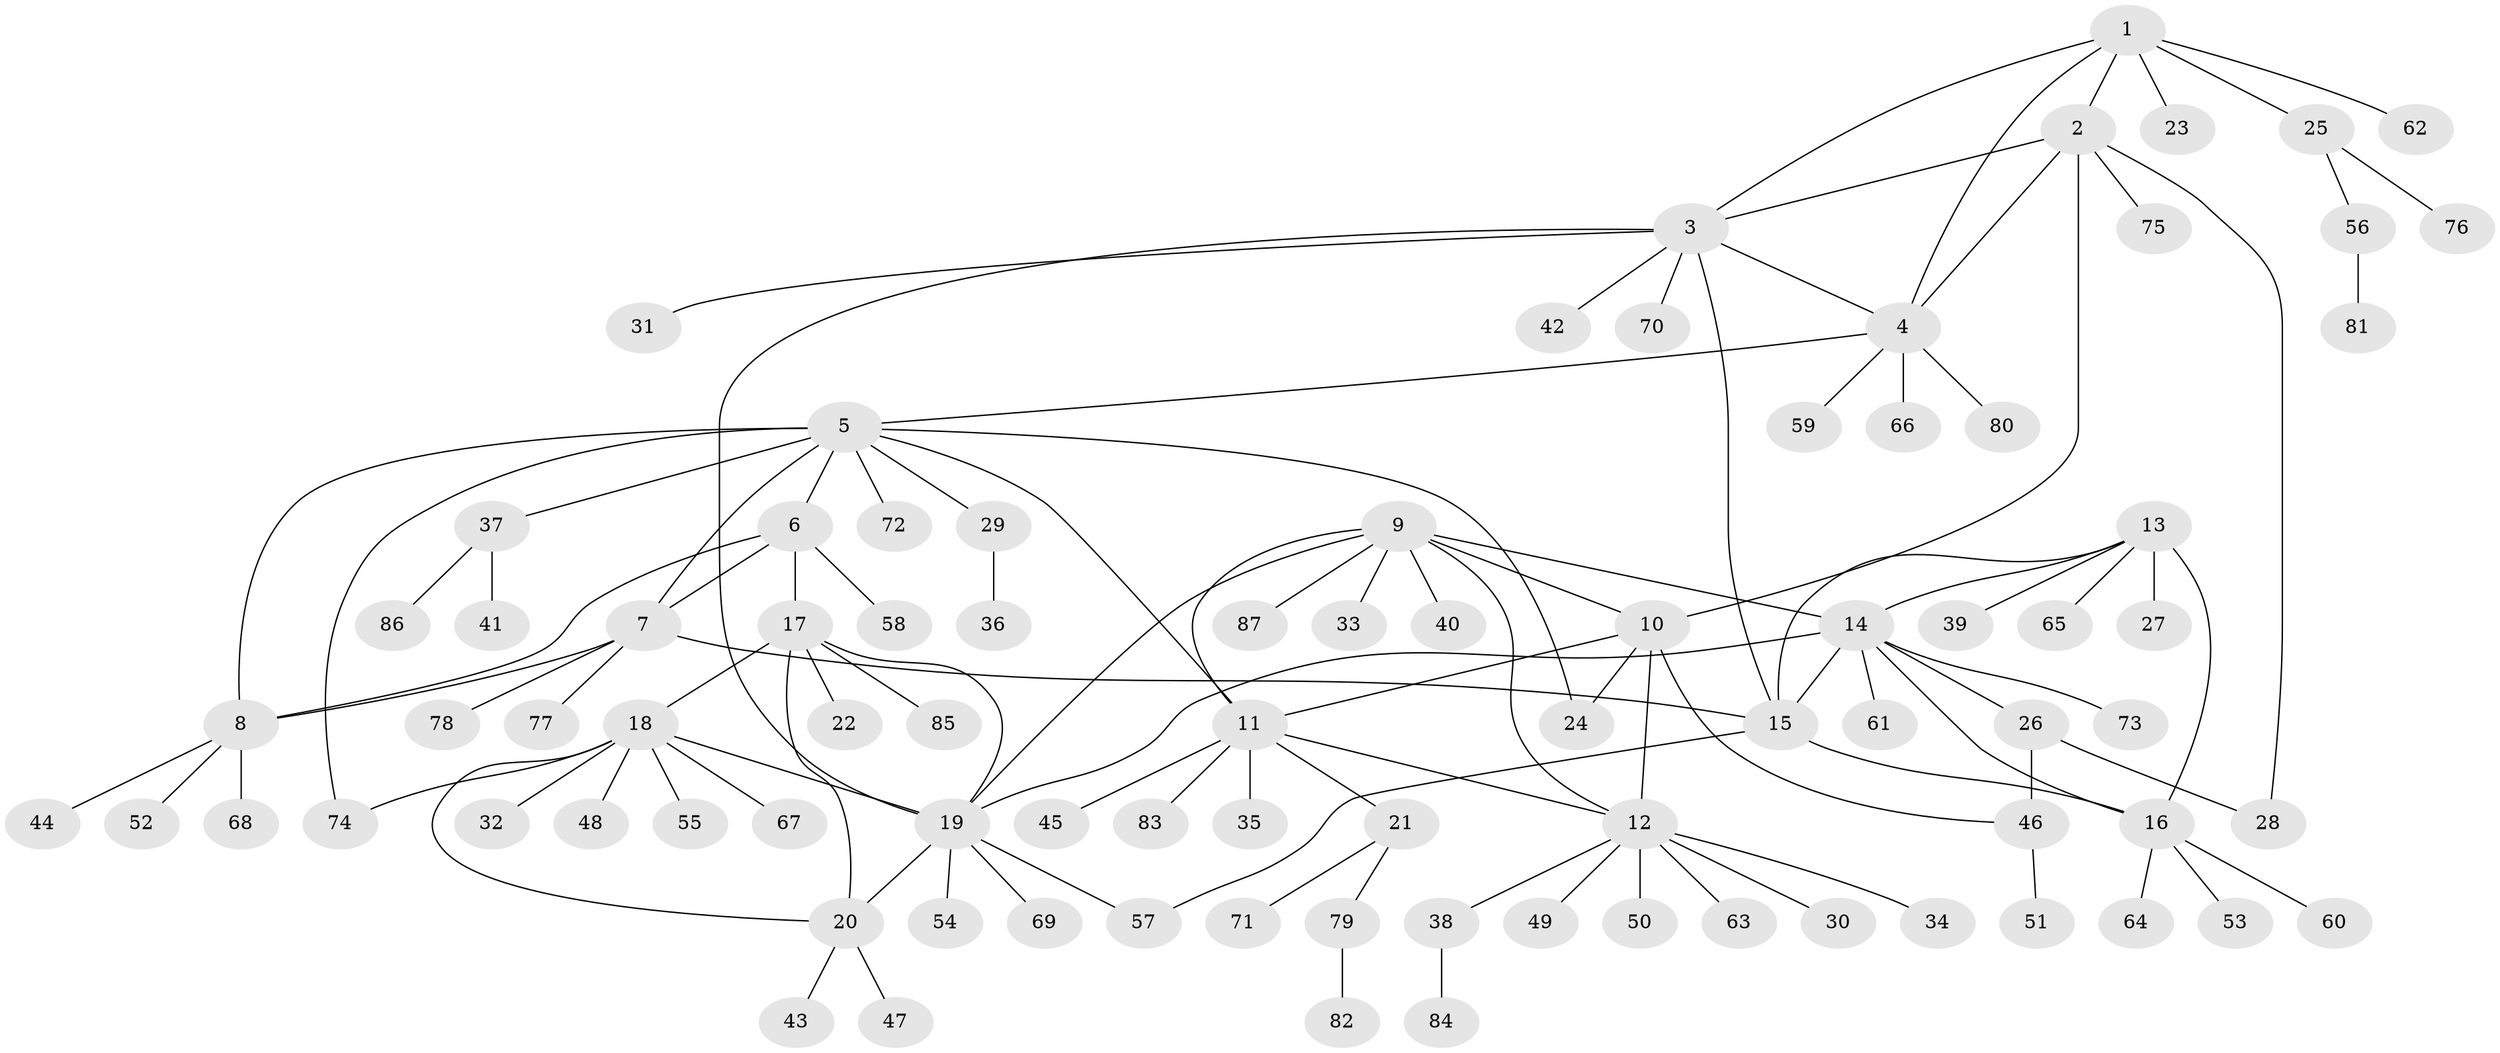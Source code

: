 // coarse degree distribution, {4: 0.045454545454545456, 10: 0.06060606060606061, 5: 0.030303030303030304, 8: 0.030303030303030304, 6: 0.030303030303030304, 7: 0.045454545454545456, 2: 0.10606060606060606, 1: 0.6363636363636364, 3: 0.015151515151515152}
// Generated by graph-tools (version 1.1) at 2025/24/03/03/25 07:24:11]
// undirected, 87 vertices, 112 edges
graph export_dot {
graph [start="1"]
  node [color=gray90,style=filled];
  1;
  2;
  3;
  4;
  5;
  6;
  7;
  8;
  9;
  10;
  11;
  12;
  13;
  14;
  15;
  16;
  17;
  18;
  19;
  20;
  21;
  22;
  23;
  24;
  25;
  26;
  27;
  28;
  29;
  30;
  31;
  32;
  33;
  34;
  35;
  36;
  37;
  38;
  39;
  40;
  41;
  42;
  43;
  44;
  45;
  46;
  47;
  48;
  49;
  50;
  51;
  52;
  53;
  54;
  55;
  56;
  57;
  58;
  59;
  60;
  61;
  62;
  63;
  64;
  65;
  66;
  67;
  68;
  69;
  70;
  71;
  72;
  73;
  74;
  75;
  76;
  77;
  78;
  79;
  80;
  81;
  82;
  83;
  84;
  85;
  86;
  87;
  1 -- 2;
  1 -- 3;
  1 -- 4;
  1 -- 23;
  1 -- 25;
  1 -- 62;
  2 -- 3;
  2 -- 4;
  2 -- 10;
  2 -- 28;
  2 -- 75;
  3 -- 4;
  3 -- 15;
  3 -- 19;
  3 -- 31;
  3 -- 42;
  3 -- 70;
  4 -- 5;
  4 -- 59;
  4 -- 66;
  4 -- 80;
  5 -- 6;
  5 -- 7;
  5 -- 8;
  5 -- 11;
  5 -- 24;
  5 -- 29;
  5 -- 37;
  5 -- 72;
  5 -- 74;
  6 -- 7;
  6 -- 8;
  6 -- 17;
  6 -- 58;
  7 -- 8;
  7 -- 15;
  7 -- 77;
  7 -- 78;
  8 -- 44;
  8 -- 52;
  8 -- 68;
  9 -- 10;
  9 -- 11;
  9 -- 12;
  9 -- 14;
  9 -- 19;
  9 -- 33;
  9 -- 40;
  9 -- 87;
  10 -- 11;
  10 -- 12;
  10 -- 24;
  10 -- 46;
  11 -- 12;
  11 -- 21;
  11 -- 35;
  11 -- 45;
  11 -- 83;
  12 -- 30;
  12 -- 34;
  12 -- 38;
  12 -- 49;
  12 -- 50;
  12 -- 63;
  13 -- 14;
  13 -- 15;
  13 -- 16;
  13 -- 27;
  13 -- 39;
  13 -- 65;
  14 -- 15;
  14 -- 16;
  14 -- 19;
  14 -- 26;
  14 -- 61;
  14 -- 73;
  15 -- 16;
  15 -- 57;
  16 -- 53;
  16 -- 60;
  16 -- 64;
  17 -- 18;
  17 -- 19;
  17 -- 20;
  17 -- 22;
  17 -- 85;
  18 -- 19;
  18 -- 20;
  18 -- 32;
  18 -- 48;
  18 -- 55;
  18 -- 67;
  18 -- 74;
  19 -- 20;
  19 -- 54;
  19 -- 57;
  19 -- 69;
  20 -- 43;
  20 -- 47;
  21 -- 71;
  21 -- 79;
  25 -- 56;
  25 -- 76;
  26 -- 28;
  26 -- 46;
  29 -- 36;
  37 -- 41;
  37 -- 86;
  38 -- 84;
  46 -- 51;
  56 -- 81;
  79 -- 82;
}
